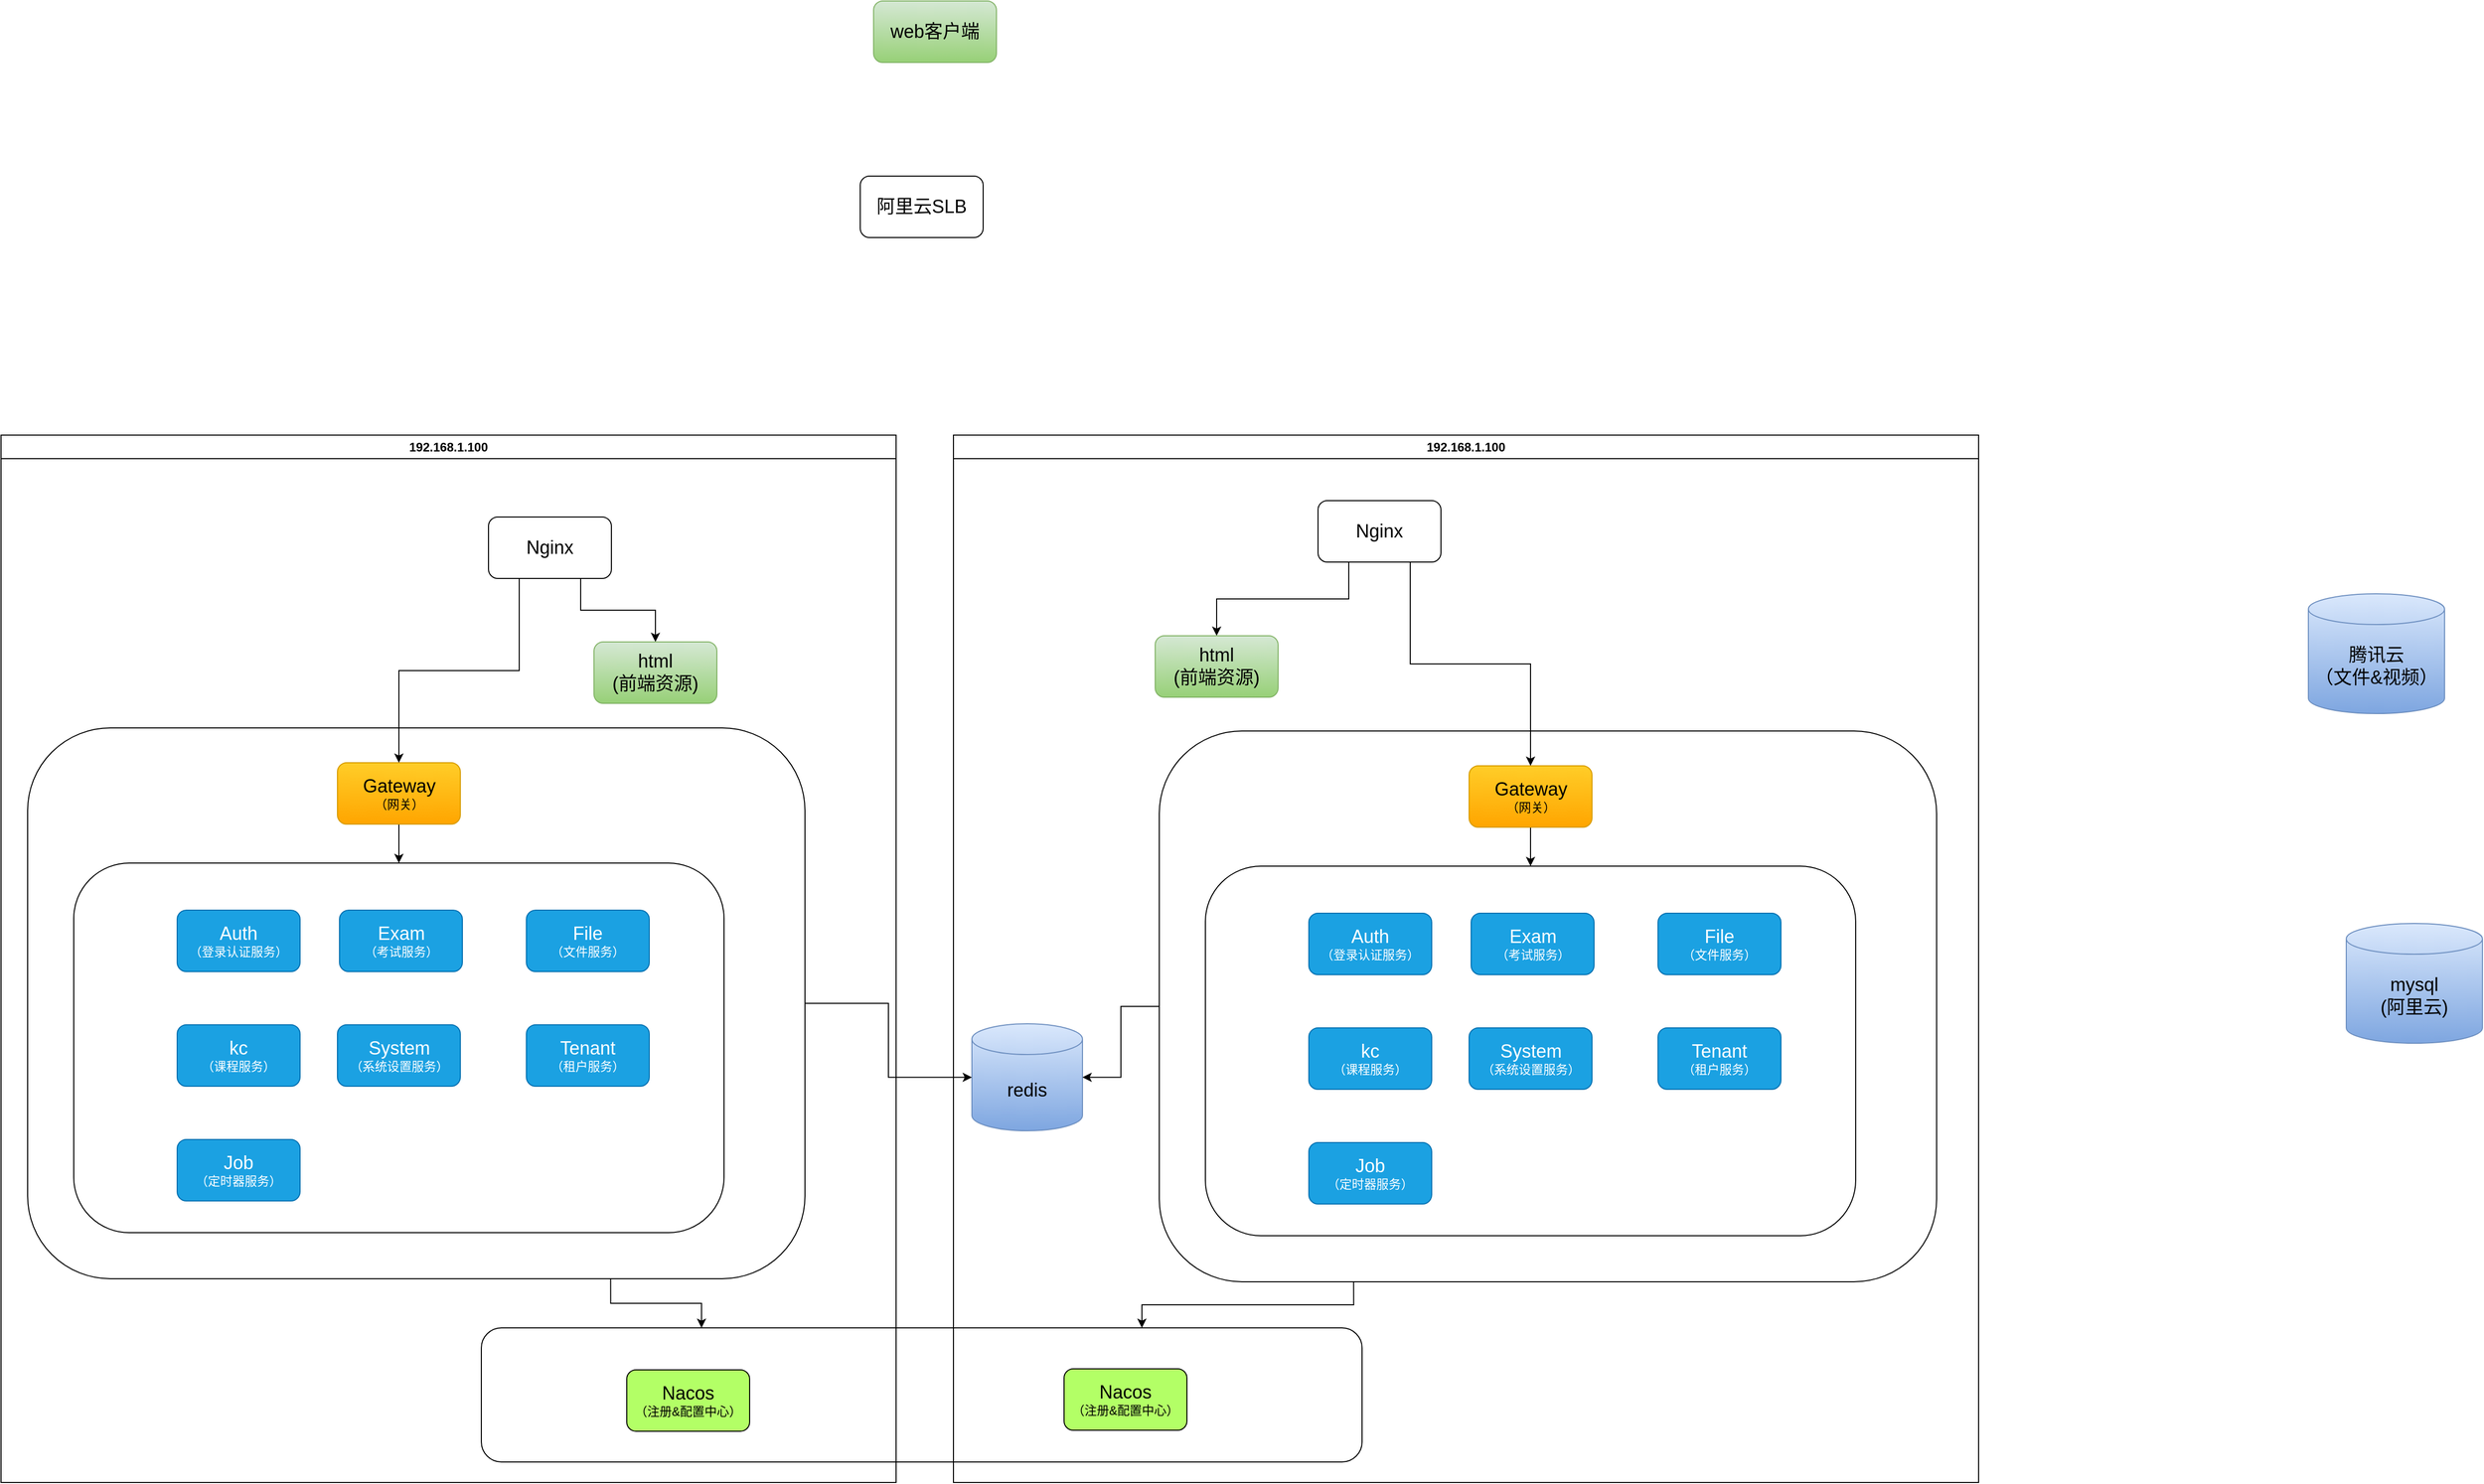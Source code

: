<mxfile version="24.7.12">
  <diagram id="aS9pjdUC0Do7hMSleVWt" name="第 1 页">
    <mxGraphModel dx="2358" dy="1248" grid="0" gridSize="10" guides="1" tooltips="1" connect="1" arrows="1" fold="1" page="1" pageScale="1" pageWidth="3300" pageHeight="2339" background="none" math="0" shadow="0">
      <root>
        <mxCell id="0" />
        <mxCell id="1" parent="0" />
        <mxCell id="PUpS1tQJ0lUEvFyYIJLh-29" value="" style="rounded=1;whiteSpace=wrap;html=1;" vertex="1" parent="1">
          <mxGeometry x="685" y="1362" width="860" height="131" as="geometry" />
        </mxCell>
        <mxCell id="RPVrYkw0YZt2wrHHsJ2X-13" value="192.168.1.100" style="swimlane;whiteSpace=wrap;html=1;" parent="1" vertex="1">
          <mxGeometry x="216" y="490" width="874" height="1023" as="geometry" />
        </mxCell>
        <mxCell id="650IIXOIDKGoNLVYWwJo-11" value="" style="rounded=1;whiteSpace=wrap;html=1;" parent="RPVrYkw0YZt2wrHHsJ2X-13" vertex="1">
          <mxGeometry x="26" y="286" width="759" height="538" as="geometry" />
        </mxCell>
        <mxCell id="650IIXOIDKGoNLVYWwJo-13" style="edgeStyle=orthogonalEdgeStyle;rounded=0;orthogonalLoop=1;jettySize=auto;html=1;exitX=0.5;exitY=1;exitDx=0;exitDy=0;" parent="RPVrYkw0YZt2wrHHsJ2X-13" source="RPVrYkw0YZt2wrHHsJ2X-15" target="650IIXOIDKGoNLVYWwJo-10" edge="1">
          <mxGeometry relative="1" as="geometry" />
        </mxCell>
        <mxCell id="RPVrYkw0YZt2wrHHsJ2X-15" value="&lt;font style=&quot;font-size: 18px;&quot;&gt;Gateway&lt;/font&gt;&lt;br&gt;（网关）" style="rounded=1;whiteSpace=wrap;html=1;fillColor=#ffcd28;strokeColor=#d79b00;gradientColor=#ffa500;" parent="RPVrYkw0YZt2wrHHsJ2X-13" vertex="1">
          <mxGeometry x="328.5" y="320" width="120" height="60" as="geometry" />
        </mxCell>
        <mxCell id="650IIXOIDKGoNLVYWwJo-5" style="edgeStyle=orthogonalEdgeStyle;rounded=0;orthogonalLoop=1;jettySize=auto;html=1;exitX=0.25;exitY=1;exitDx=0;exitDy=0;entryX=0.5;entryY=0;entryDx=0;entryDy=0;" parent="RPVrYkw0YZt2wrHHsJ2X-13" source="RPVrYkw0YZt2wrHHsJ2X-46" target="RPVrYkw0YZt2wrHHsJ2X-15" edge="1">
          <mxGeometry relative="1" as="geometry" />
        </mxCell>
        <mxCell id="650IIXOIDKGoNLVYWwJo-15" style="edgeStyle=orthogonalEdgeStyle;rounded=0;orthogonalLoop=1;jettySize=auto;html=1;exitX=0.75;exitY=1;exitDx=0;exitDy=0;entryX=0.5;entryY=0;entryDx=0;entryDy=0;" parent="RPVrYkw0YZt2wrHHsJ2X-13" source="RPVrYkw0YZt2wrHHsJ2X-46" target="650IIXOIDKGoNLVYWwJo-14" edge="1">
          <mxGeometry relative="1" as="geometry" />
        </mxCell>
        <mxCell id="RPVrYkw0YZt2wrHHsJ2X-46" value="&lt;font style=&quot;font-size: 18px;&quot;&gt;Nginx&lt;/font&gt;" style="rounded=1;whiteSpace=wrap;html=1;fillColor=#FFFFFF;" parent="RPVrYkw0YZt2wrHHsJ2X-13" vertex="1">
          <mxGeometry x="476" y="80" width="120" height="60" as="geometry" />
        </mxCell>
        <mxCell id="650IIXOIDKGoNLVYWwJo-10" value="" style="rounded=1;whiteSpace=wrap;html=1;" parent="RPVrYkw0YZt2wrHHsJ2X-13" vertex="1">
          <mxGeometry x="71" y="418" width="635" height="361" as="geometry" />
        </mxCell>
        <mxCell id="RPVrYkw0YZt2wrHHsJ2X-16" value="&lt;font style=&quot;font-size: 18px;&quot;&gt;Auth&lt;/font&gt;&lt;br&gt;（登录认证服务）" style="rounded=1;whiteSpace=wrap;html=1;fillColor=#1ba1e2;strokeColor=#006EAF;fontColor=#ffffff;" parent="RPVrYkw0YZt2wrHHsJ2X-13" vertex="1">
          <mxGeometry x="172" y="464" width="120" height="60" as="geometry" />
        </mxCell>
        <mxCell id="RPVrYkw0YZt2wrHHsJ2X-17" value="&lt;span style=&quot;font-size: 18px;&quot;&gt;Exam&lt;/span&gt;&lt;br&gt;（考试服务）" style="rounded=1;whiteSpace=wrap;html=1;fillColor=#1ba1e2;strokeColor=#006EAF;fontColor=#ffffff;" parent="RPVrYkw0YZt2wrHHsJ2X-13" vertex="1">
          <mxGeometry x="330.5" y="464" width="120" height="60" as="geometry" />
        </mxCell>
        <mxCell id="RPVrYkw0YZt2wrHHsJ2X-18" value="&lt;span style=&quot;font-size: 18px;&quot;&gt;Tenant&lt;/span&gt;&lt;br&gt;（租户服务）" style="rounded=1;whiteSpace=wrap;html=1;fillColor=#1ba1e2;strokeColor=#006EAF;fontColor=#ffffff;" parent="RPVrYkw0YZt2wrHHsJ2X-13" vertex="1">
          <mxGeometry x="513" y="576" width="120" height="60" as="geometry" />
        </mxCell>
        <mxCell id="650IIXOIDKGoNLVYWwJo-6" value="&lt;span style=&quot;font-size: 18px;&quot;&gt;kc&lt;/span&gt;&lt;br&gt;（课程服务）" style="rounded=1;whiteSpace=wrap;html=1;fillColor=#1ba1e2;strokeColor=#006EAF;fontColor=#ffffff;" parent="RPVrYkw0YZt2wrHHsJ2X-13" vertex="1">
          <mxGeometry x="172" y="576" width="120" height="60" as="geometry" />
        </mxCell>
        <mxCell id="650IIXOIDKGoNLVYWwJo-7" value="&lt;span style=&quot;font-size: 18px;&quot;&gt;System&lt;/span&gt;&lt;div&gt;（系统设置服务）&lt;/div&gt;" style="rounded=1;whiteSpace=wrap;html=1;fillColor=#1ba1e2;strokeColor=#006EAF;fontColor=#ffffff;" parent="RPVrYkw0YZt2wrHHsJ2X-13" vertex="1">
          <mxGeometry x="328.5" y="576" width="120" height="60" as="geometry" />
        </mxCell>
        <mxCell id="650IIXOIDKGoNLVYWwJo-8" value="&lt;span style=&quot;font-size: 18px;&quot;&gt;File&lt;/span&gt;&lt;br&gt;&lt;div&gt;（文件服务）&lt;/div&gt;" style="rounded=1;whiteSpace=wrap;html=1;fillColor=#1ba1e2;strokeColor=#006EAF;fontColor=#ffffff;" parent="RPVrYkw0YZt2wrHHsJ2X-13" vertex="1">
          <mxGeometry x="513" y="464" width="120" height="60" as="geometry" />
        </mxCell>
        <mxCell id="650IIXOIDKGoNLVYWwJo-9" value="&lt;span style=&quot;font-size: 18px;&quot;&gt;Job&lt;/span&gt;&lt;br&gt;&lt;div&gt;（定时器&lt;span style=&quot;background-color: initial;&quot;&gt;服务）&lt;/span&gt;&lt;/div&gt;" style="rounded=1;whiteSpace=wrap;html=1;fillColor=#1ba1e2;strokeColor=#006EAF;fontColor=#ffffff;" parent="RPVrYkw0YZt2wrHHsJ2X-13" vertex="1">
          <mxGeometry x="172" y="688" width="120" height="60" as="geometry" />
        </mxCell>
        <mxCell id="650IIXOIDKGoNLVYWwJo-14" value="&lt;span style=&quot;font-size: 18px;&quot;&gt;html&lt;br&gt;(&lt;/span&gt;&lt;span style=&quot;font-size: 18px;&quot;&gt;前端资源&lt;/span&gt;&lt;span style=&quot;font-size: 18px;&quot;&gt;)&lt;/span&gt;" style="rounded=1;whiteSpace=wrap;html=1;fillColor=#d5e8d4;strokeColor=#82b366;gradientColor=#97d077;" parent="RPVrYkw0YZt2wrHHsJ2X-13" vertex="1">
          <mxGeometry x="579" y="202" width="120" height="60" as="geometry" />
        </mxCell>
        <mxCell id="RPVrYkw0YZt2wrHHsJ2X-14" value="&lt;font style=&quot;font-size: 18px;&quot;&gt;Nacos&lt;/font&gt;&lt;br&gt;（注册&amp;amp;配置中心）" style="rounded=1;whiteSpace=wrap;html=1;fillColor=#B3FF66;" parent="RPVrYkw0YZt2wrHHsJ2X-13" vertex="1">
          <mxGeometry x="611" y="913" width="120" height="60" as="geometry" />
        </mxCell>
        <mxCell id="RPVrYkw0YZt2wrHHsJ2X-51" value="&lt;span style=&quot;font-size: 18px;&quot;&gt;web客户端&lt;/span&gt;" style="rounded=1;whiteSpace=wrap;html=1;fillColor=#d5e8d4;gradientColor=#97d077;strokeColor=#82b366;" parent="1" vertex="1">
          <mxGeometry x="1068" y="66" width="120" height="60" as="geometry" />
        </mxCell>
        <mxCell id="PUpS1tQJ0lUEvFyYIJLh-1" value="192.168.1.100" style="swimlane;whiteSpace=wrap;html=1;" vertex="1" parent="1">
          <mxGeometry x="1146" y="490" width="1001" height="1023" as="geometry" />
        </mxCell>
        <mxCell id="PUpS1tQJ0lUEvFyYIJLh-3" value="" style="rounded=1;whiteSpace=wrap;html=1;" vertex="1" parent="PUpS1tQJ0lUEvFyYIJLh-1">
          <mxGeometry x="201" y="289" width="759" height="538" as="geometry" />
        </mxCell>
        <mxCell id="PUpS1tQJ0lUEvFyYIJLh-4" style="edgeStyle=orthogonalEdgeStyle;rounded=0;orthogonalLoop=1;jettySize=auto;html=1;exitX=0.5;exitY=1;exitDx=0;exitDy=0;" edge="1" parent="PUpS1tQJ0lUEvFyYIJLh-1" source="PUpS1tQJ0lUEvFyYIJLh-5" target="PUpS1tQJ0lUEvFyYIJLh-9">
          <mxGeometry relative="1" as="geometry" />
        </mxCell>
        <mxCell id="PUpS1tQJ0lUEvFyYIJLh-5" value="&lt;font style=&quot;font-size: 18px;&quot;&gt;Gateway&lt;/font&gt;&lt;br&gt;（网关）" style="rounded=1;whiteSpace=wrap;html=1;fillColor=#ffcd28;strokeColor=#d79b00;gradientColor=#ffa500;" vertex="1" parent="PUpS1tQJ0lUEvFyYIJLh-1">
          <mxGeometry x="503.5" y="323" width="120" height="60" as="geometry" />
        </mxCell>
        <mxCell id="PUpS1tQJ0lUEvFyYIJLh-6" style="edgeStyle=orthogonalEdgeStyle;rounded=0;orthogonalLoop=1;jettySize=auto;html=1;entryX=0.5;entryY=0;entryDx=0;entryDy=0;exitX=0.75;exitY=1;exitDx=0;exitDy=0;" edge="1" parent="PUpS1tQJ0lUEvFyYIJLh-1" source="PUpS1tQJ0lUEvFyYIJLh-8" target="PUpS1tQJ0lUEvFyYIJLh-5">
          <mxGeometry relative="1" as="geometry">
            <mxPoint x="627" y="179" as="sourcePoint" />
          </mxGeometry>
        </mxCell>
        <mxCell id="PUpS1tQJ0lUEvFyYIJLh-7" style="edgeStyle=orthogonalEdgeStyle;rounded=0;orthogonalLoop=1;jettySize=auto;html=1;exitX=0.25;exitY=1;exitDx=0;exitDy=0;entryX=0.5;entryY=0;entryDx=0;entryDy=0;" edge="1" parent="PUpS1tQJ0lUEvFyYIJLh-1" source="PUpS1tQJ0lUEvFyYIJLh-8" target="PUpS1tQJ0lUEvFyYIJLh-17">
          <mxGeometry relative="1" as="geometry" />
        </mxCell>
        <mxCell id="PUpS1tQJ0lUEvFyYIJLh-8" value="&lt;font style=&quot;font-size: 18px;&quot;&gt;Nginx&lt;/font&gt;" style="rounded=1;whiteSpace=wrap;html=1;fillColor=#FFFFFF;" vertex="1" parent="PUpS1tQJ0lUEvFyYIJLh-1">
          <mxGeometry x="356" y="64" width="120" height="60" as="geometry" />
        </mxCell>
        <mxCell id="PUpS1tQJ0lUEvFyYIJLh-9" value="" style="rounded=1;whiteSpace=wrap;html=1;" vertex="1" parent="PUpS1tQJ0lUEvFyYIJLh-1">
          <mxGeometry x="246" y="421" width="635" height="361" as="geometry" />
        </mxCell>
        <mxCell id="PUpS1tQJ0lUEvFyYIJLh-10" value="&lt;font style=&quot;font-size: 18px;&quot;&gt;Auth&lt;/font&gt;&lt;br&gt;（登录认证服务）" style="rounded=1;whiteSpace=wrap;html=1;fillColor=#1ba1e2;strokeColor=#006EAF;fontColor=#ffffff;" vertex="1" parent="PUpS1tQJ0lUEvFyYIJLh-1">
          <mxGeometry x="347" y="467" width="120" height="60" as="geometry" />
        </mxCell>
        <mxCell id="PUpS1tQJ0lUEvFyYIJLh-11" value="&lt;span style=&quot;font-size: 18px;&quot;&gt;Exam&lt;/span&gt;&lt;br&gt;（考试服务）" style="rounded=1;whiteSpace=wrap;html=1;fillColor=#1ba1e2;strokeColor=#006EAF;fontColor=#ffffff;" vertex="1" parent="PUpS1tQJ0lUEvFyYIJLh-1">
          <mxGeometry x="505.5" y="467" width="120" height="60" as="geometry" />
        </mxCell>
        <mxCell id="PUpS1tQJ0lUEvFyYIJLh-12" value="&lt;span style=&quot;font-size: 18px;&quot;&gt;Tenant&lt;/span&gt;&lt;br&gt;（租户服务）" style="rounded=1;whiteSpace=wrap;html=1;fillColor=#1ba1e2;strokeColor=#006EAF;fontColor=#ffffff;" vertex="1" parent="PUpS1tQJ0lUEvFyYIJLh-1">
          <mxGeometry x="688" y="579" width="120" height="60" as="geometry" />
        </mxCell>
        <mxCell id="PUpS1tQJ0lUEvFyYIJLh-13" value="&lt;span style=&quot;font-size: 18px;&quot;&gt;kc&lt;/span&gt;&lt;br&gt;（课程服务）" style="rounded=1;whiteSpace=wrap;html=1;fillColor=#1ba1e2;strokeColor=#006EAF;fontColor=#ffffff;" vertex="1" parent="PUpS1tQJ0lUEvFyYIJLh-1">
          <mxGeometry x="347" y="579" width="120" height="60" as="geometry" />
        </mxCell>
        <mxCell id="PUpS1tQJ0lUEvFyYIJLh-14" value="&lt;span style=&quot;font-size: 18px;&quot;&gt;System&lt;/span&gt;&lt;div&gt;（系统设置服务）&lt;/div&gt;" style="rounded=1;whiteSpace=wrap;html=1;fillColor=#1ba1e2;strokeColor=#006EAF;fontColor=#ffffff;" vertex="1" parent="PUpS1tQJ0lUEvFyYIJLh-1">
          <mxGeometry x="503.5" y="579" width="120" height="60" as="geometry" />
        </mxCell>
        <mxCell id="PUpS1tQJ0lUEvFyYIJLh-15" value="&lt;span style=&quot;font-size: 18px;&quot;&gt;File&lt;/span&gt;&lt;br&gt;&lt;div&gt;（文件服务）&lt;/div&gt;" style="rounded=1;whiteSpace=wrap;html=1;fillColor=#1ba1e2;strokeColor=#006EAF;fontColor=#ffffff;" vertex="1" parent="PUpS1tQJ0lUEvFyYIJLh-1">
          <mxGeometry x="688" y="467" width="120" height="60" as="geometry" />
        </mxCell>
        <mxCell id="PUpS1tQJ0lUEvFyYIJLh-16" value="&lt;span style=&quot;font-size: 18px;&quot;&gt;Job&lt;/span&gt;&lt;br&gt;&lt;div&gt;（定时器&lt;span style=&quot;background-color: initial;&quot;&gt;服务）&lt;/span&gt;&lt;/div&gt;" style="rounded=1;whiteSpace=wrap;html=1;fillColor=#1ba1e2;strokeColor=#006EAF;fontColor=#ffffff;" vertex="1" parent="PUpS1tQJ0lUEvFyYIJLh-1">
          <mxGeometry x="347" y="691" width="120" height="60" as="geometry" />
        </mxCell>
        <mxCell id="PUpS1tQJ0lUEvFyYIJLh-17" value="&lt;span style=&quot;font-size: 18px;&quot;&gt;html&lt;br&gt;(&lt;/span&gt;&lt;span style=&quot;font-size: 18px;&quot;&gt;前端资源&lt;/span&gt;&lt;span style=&quot;font-size: 18px;&quot;&gt;)&lt;/span&gt;" style="rounded=1;whiteSpace=wrap;html=1;fillColor=#d5e8d4;strokeColor=#82b366;gradientColor=#97d077;" vertex="1" parent="PUpS1tQJ0lUEvFyYIJLh-1">
          <mxGeometry x="197" y="196" width="120" height="60" as="geometry" />
        </mxCell>
        <mxCell id="PUpS1tQJ0lUEvFyYIJLh-18" value="&lt;font style=&quot;font-size: 18px;&quot;&gt;Nacos&lt;/font&gt;&lt;br&gt;（注册&amp;amp;配置中心）" style="rounded=1;whiteSpace=wrap;html=1;fillColor=#B3FF66;" vertex="1" parent="PUpS1tQJ0lUEvFyYIJLh-1">
          <mxGeometry x="108" y="912" width="120" height="60" as="geometry" />
        </mxCell>
        <mxCell id="PUpS1tQJ0lUEvFyYIJLh-19" value="&lt;font style=&quot;font-size: 18px;&quot;&gt;redis&lt;/font&gt;" style="shape=cylinder3;whiteSpace=wrap;html=1;boundedLbl=1;backgroundOutline=1;size=15;fillColor=#dae8fc;gradientColor=#7ea6e0;strokeColor=#6c8ebf;" vertex="1" parent="PUpS1tQJ0lUEvFyYIJLh-1">
          <mxGeometry x="18" y="575" width="108" height="104.5" as="geometry" />
        </mxCell>
        <mxCell id="PUpS1tQJ0lUEvFyYIJLh-34" style="edgeStyle=orthogonalEdgeStyle;rounded=0;orthogonalLoop=1;jettySize=auto;html=1;exitX=0;exitY=0.5;exitDx=0;exitDy=0;entryX=1;entryY=0.5;entryDx=0;entryDy=0;entryPerimeter=0;" edge="1" parent="PUpS1tQJ0lUEvFyYIJLh-1" source="PUpS1tQJ0lUEvFyYIJLh-3" target="PUpS1tQJ0lUEvFyYIJLh-19">
          <mxGeometry relative="1" as="geometry" />
        </mxCell>
        <mxCell id="PUpS1tQJ0lUEvFyYIJLh-24" value="&lt;font style=&quot;font-size: 18px;&quot;&gt;mysql&lt;br&gt;(阿里云)&lt;/font&gt;" style="shape=cylinder3;whiteSpace=wrap;html=1;boundedLbl=1;backgroundOutline=1;size=15;fillColor=#dae8fc;gradientColor=#7ea6e0;strokeColor=#6c8ebf;" vertex="1" parent="1">
          <mxGeometry x="2506" y="967" width="133" height="117" as="geometry" />
        </mxCell>
        <mxCell id="PUpS1tQJ0lUEvFyYIJLh-26" value="&lt;span style=&quot;font-size: 18px;&quot;&gt;腾讯云&lt;br&gt;（文件&amp;amp;视频&lt;/span&gt;&lt;span style=&quot;font-size: 18px; background-color: initial;&quot;&gt;）&lt;/span&gt;" style="shape=cylinder3;whiteSpace=wrap;html=1;boundedLbl=1;backgroundOutline=1;size=15;fillColor=#dae8fc;gradientColor=#7ea6e0;strokeColor=#6c8ebf;" vertex="1" parent="1">
          <mxGeometry x="2469" y="645" width="133" height="117" as="geometry" />
        </mxCell>
        <mxCell id="PUpS1tQJ0lUEvFyYIJLh-32" style="edgeStyle=orthogonalEdgeStyle;rounded=0;orthogonalLoop=1;jettySize=auto;html=1;exitX=0.75;exitY=1;exitDx=0;exitDy=0;entryX=0.25;entryY=0;entryDx=0;entryDy=0;" edge="1" parent="1" source="650IIXOIDKGoNLVYWwJo-11" target="PUpS1tQJ0lUEvFyYIJLh-29">
          <mxGeometry relative="1" as="geometry" />
        </mxCell>
        <mxCell id="PUpS1tQJ0lUEvFyYIJLh-33" style="edgeStyle=orthogonalEdgeStyle;rounded=0;orthogonalLoop=1;jettySize=auto;html=1;exitX=0.25;exitY=1;exitDx=0;exitDy=0;entryX=0.75;entryY=0;entryDx=0;entryDy=0;" edge="1" parent="1" source="PUpS1tQJ0lUEvFyYIJLh-3" target="PUpS1tQJ0lUEvFyYIJLh-29">
          <mxGeometry relative="1" as="geometry" />
        </mxCell>
        <mxCell id="PUpS1tQJ0lUEvFyYIJLh-35" style="edgeStyle=orthogonalEdgeStyle;rounded=0;orthogonalLoop=1;jettySize=auto;html=1;exitX=1;exitY=0.5;exitDx=0;exitDy=0;entryX=0;entryY=0.5;entryDx=0;entryDy=0;entryPerimeter=0;" edge="1" parent="1" source="650IIXOIDKGoNLVYWwJo-11" target="PUpS1tQJ0lUEvFyYIJLh-19">
          <mxGeometry relative="1" as="geometry" />
        </mxCell>
        <mxCell id="PUpS1tQJ0lUEvFyYIJLh-36" value="阿里云SLB" style="rounded=1;whiteSpace=wrap;html=1;fontSize=18;" vertex="1" parent="1">
          <mxGeometry x="1055" y="237" width="120" height="60" as="geometry" />
        </mxCell>
      </root>
    </mxGraphModel>
  </diagram>
</mxfile>
